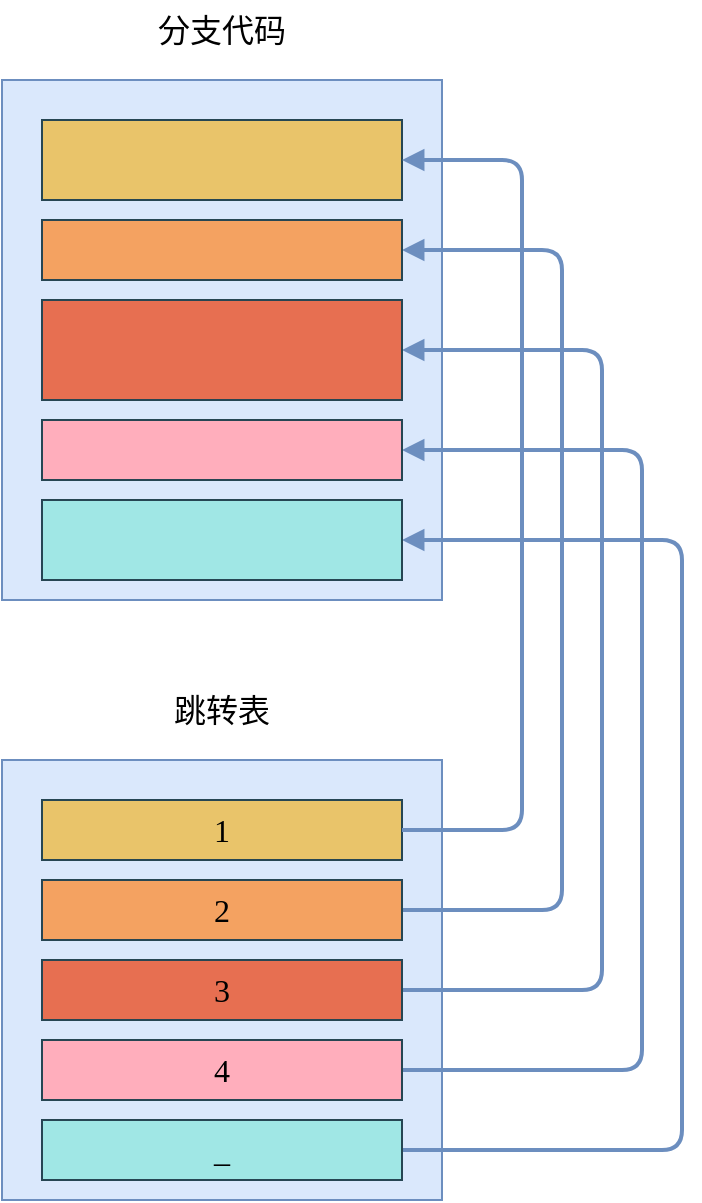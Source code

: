 <mxfile version="24.2.5" type="device">
  <diagram name="Page-1" id="p2-3CebT68L_AA7gfQsw">
    <mxGraphModel dx="1434" dy="835" grid="1" gridSize="10" guides="1" tooltips="1" connect="1" arrows="1" fold="1" page="1" pageScale="1" pageWidth="850" pageHeight="1100" math="0" shadow="0">
      <root>
        <mxCell id="0" />
        <mxCell id="1" parent="0" />
        <mxCell id="uRYXj3FkFpivrwvbwtSx-9" value="" style="rounded=0;whiteSpace=wrap;html=1;shadow=0;strokeColor=#6c8ebf;strokeWidth=1;fontFamily=Ubuntu;fontSize=16;fontStyle=0;fillColor=#dae8fc;" vertex="1" parent="1">
          <mxGeometry x="440" y="60" width="220" height="260" as="geometry" />
        </mxCell>
        <mxCell id="uRYXj3FkFpivrwvbwtSx-1" value="" style="rounded=0;whiteSpace=wrap;html=1;shadow=0;strokeColor=#6c8ebf;strokeWidth=1;fontFamily=Ubuntu;fontSize=16;fontStyle=0;fillColor=#dae8fc;" vertex="1" parent="1">
          <mxGeometry x="440" y="400" width="220" height="220" as="geometry" />
        </mxCell>
        <mxCell id="uRYXj3FkFpivrwvbwtSx-18" style="edgeStyle=orthogonalEdgeStyle;rounded=1;orthogonalLoop=1;jettySize=auto;html=1;entryX=1;entryY=0.5;entryDx=0;entryDy=0;shadow=0;strokeColor=#6c8ebf;strokeWidth=2;fontFamily=Ubuntu;fontSize=14;fontStyle=0;endArrow=block;endFill=1;fillColor=#dae8fc;exitX=1;exitY=0.5;exitDx=0;exitDy=0;" edge="1" parent="1" source="uRYXj3FkFpivrwvbwtSx-2" target="uRYXj3FkFpivrwvbwtSx-11">
          <mxGeometry relative="1" as="geometry">
            <Array as="points">
              <mxPoint x="720" y="475" />
              <mxPoint x="720" y="145" />
            </Array>
          </mxGeometry>
        </mxCell>
        <mxCell id="uRYXj3FkFpivrwvbwtSx-2" value="2" style="rounded=0;whiteSpace=wrap;html=1;shadow=0;strokeColor=#264653;strokeWidth=1;fontFamily=Ubuntu;fontSize=16;fontStyle=0;fillColor=#f4a261;" vertex="1" parent="1">
          <mxGeometry x="460" y="460" width="180" height="30" as="geometry" />
        </mxCell>
        <mxCell id="uRYXj3FkFpivrwvbwtSx-3" value="1" style="rounded=0;whiteSpace=wrap;html=1;shadow=0;strokeColor=#264653;strokeWidth=1;fontFamily=Ubuntu;fontSize=16;fontStyle=0;fillColor=#e9c46a;" vertex="1" parent="1">
          <mxGeometry x="460" y="420" width="180" height="30" as="geometry" />
        </mxCell>
        <mxCell id="uRYXj3FkFpivrwvbwtSx-19" style="edgeStyle=orthogonalEdgeStyle;rounded=1;orthogonalLoop=1;jettySize=auto;html=1;entryX=1;entryY=0.5;entryDx=0;entryDy=0;shadow=0;strokeColor=#6c8ebf;strokeWidth=2;fontFamily=Ubuntu;fontSize=14;fontStyle=0;endArrow=block;endFill=1;fillColor=#dae8fc;exitX=1;exitY=0.5;exitDx=0;exitDy=0;" edge="1" parent="1" source="uRYXj3FkFpivrwvbwtSx-4" target="uRYXj3FkFpivrwvbwtSx-12">
          <mxGeometry relative="1" as="geometry">
            <Array as="points">
              <mxPoint x="740" y="515" />
              <mxPoint x="740" y="195" />
            </Array>
          </mxGeometry>
        </mxCell>
        <mxCell id="uRYXj3FkFpivrwvbwtSx-4" value="3" style="rounded=0;whiteSpace=wrap;html=1;shadow=0;strokeColor=#264653;strokeWidth=1;fontFamily=Ubuntu;fontSize=16;fontStyle=0;fillColor=#e76f51;" vertex="1" parent="1">
          <mxGeometry x="460" y="500" width="180" height="30" as="geometry" />
        </mxCell>
        <mxCell id="uRYXj3FkFpivrwvbwtSx-20" style="edgeStyle=orthogonalEdgeStyle;rounded=1;orthogonalLoop=1;jettySize=auto;html=1;entryX=1;entryY=0.5;entryDx=0;entryDy=0;shadow=0;strokeColor=#6c8ebf;strokeWidth=2;fontFamily=Ubuntu;fontSize=14;fontStyle=0;endArrow=block;endFill=1;fillColor=#dae8fc;exitX=1;exitY=0.5;exitDx=0;exitDy=0;" edge="1" parent="1" source="uRYXj3FkFpivrwvbwtSx-5" target="uRYXj3FkFpivrwvbwtSx-13">
          <mxGeometry relative="1" as="geometry">
            <Array as="points">
              <mxPoint x="760" y="555" />
              <mxPoint x="760" y="245" />
            </Array>
          </mxGeometry>
        </mxCell>
        <mxCell id="uRYXj3FkFpivrwvbwtSx-5" value="4" style="rounded=0;whiteSpace=wrap;html=1;shadow=0;strokeColor=#264653;strokeWidth=1;fontFamily=Ubuntu;fontSize=16;fontStyle=0;fillColor=#FFAEBC;" vertex="1" parent="1">
          <mxGeometry x="460" y="540" width="180" height="30" as="geometry" />
        </mxCell>
        <mxCell id="uRYXj3FkFpivrwvbwtSx-21" style="edgeStyle=orthogonalEdgeStyle;rounded=1;orthogonalLoop=1;jettySize=auto;html=1;entryX=1;entryY=0.5;entryDx=0;entryDy=0;shadow=0;strokeColor=#6c8ebf;strokeWidth=2;fontFamily=Ubuntu;fontSize=14;fontStyle=0;endArrow=block;endFill=1;fillColor=#dae8fc;exitX=1;exitY=0.5;exitDx=0;exitDy=0;" edge="1" parent="1" source="uRYXj3FkFpivrwvbwtSx-6" target="uRYXj3FkFpivrwvbwtSx-14">
          <mxGeometry relative="1" as="geometry">
            <Array as="points">
              <mxPoint x="780" y="595" />
              <mxPoint x="780" y="290" />
            </Array>
          </mxGeometry>
        </mxCell>
        <mxCell id="uRYXj3FkFpivrwvbwtSx-6" value="_" style="rounded=0;whiteSpace=wrap;html=1;shadow=0;strokeColor=#264653;strokeWidth=1;fontFamily=Ubuntu;fontSize=16;fontStyle=0;fillColor=#A0E7E5;" vertex="1" parent="1">
          <mxGeometry x="460" y="580" width="180" height="30" as="geometry" />
        </mxCell>
        <mxCell id="uRYXj3FkFpivrwvbwtSx-7" value="跳转表" style="text;html=1;align=center;verticalAlign=middle;whiteSpace=wrap;rounded=0;fontFamily=Ubuntu;fontSize=16;fontStyle=0;" vertex="1" parent="1">
          <mxGeometry x="495" y="360" width="110" height="30" as="geometry" />
        </mxCell>
        <mxCell id="uRYXj3FkFpivrwvbwtSx-10" value="" style="rounded=0;whiteSpace=wrap;html=1;shadow=0;strokeColor=#264653;strokeWidth=1;fontFamily=Ubuntu;fontSize=16;fontStyle=0;fillColor=#e9c46a;" vertex="1" parent="1">
          <mxGeometry x="460" y="80" width="180" height="40" as="geometry" />
        </mxCell>
        <mxCell id="uRYXj3FkFpivrwvbwtSx-11" value="" style="rounded=0;whiteSpace=wrap;html=1;shadow=0;strokeColor=#264653;strokeWidth=1;fontFamily=Ubuntu;fontSize=16;fontStyle=0;fillColor=#f4a261;" vertex="1" parent="1">
          <mxGeometry x="460" y="130" width="180" height="30" as="geometry" />
        </mxCell>
        <mxCell id="uRYXj3FkFpivrwvbwtSx-12" value="" style="rounded=0;whiteSpace=wrap;html=1;shadow=0;strokeColor=#264653;strokeWidth=1;fontFamily=Ubuntu;fontSize=16;fontStyle=0;fillColor=#e76f51;" vertex="1" parent="1">
          <mxGeometry x="460" y="170" width="180" height="50" as="geometry" />
        </mxCell>
        <mxCell id="uRYXj3FkFpivrwvbwtSx-13" value="" style="rounded=0;whiteSpace=wrap;html=1;shadow=0;strokeColor=#264653;strokeWidth=1;fontFamily=Ubuntu;fontSize=16;fontStyle=0;fillColor=#FFAEBC;" vertex="1" parent="1">
          <mxGeometry x="460" y="230" width="180" height="30" as="geometry" />
        </mxCell>
        <mxCell id="uRYXj3FkFpivrwvbwtSx-14" value="" style="rounded=0;whiteSpace=wrap;html=1;shadow=0;strokeColor=#264653;strokeWidth=1;fontFamily=Ubuntu;fontSize=16;fontStyle=0;fillColor=#A0E7E5;" vertex="1" parent="1">
          <mxGeometry x="460" y="270" width="180" height="40" as="geometry" />
        </mxCell>
        <mxCell id="uRYXj3FkFpivrwvbwtSx-15" value="分支代码" style="text;html=1;align=center;verticalAlign=middle;whiteSpace=wrap;rounded=0;fontFamily=Ubuntu;fontSize=16;fontStyle=0;" vertex="1" parent="1">
          <mxGeometry x="495" y="20" width="110" height="30" as="geometry" />
        </mxCell>
        <mxCell id="uRYXj3FkFpivrwvbwtSx-16" style="edgeStyle=orthogonalEdgeStyle;rounded=1;orthogonalLoop=1;jettySize=auto;html=1;entryX=1;entryY=0.5;entryDx=0;entryDy=0;shadow=0;strokeColor=#6c8ebf;strokeWidth=2;fontFamily=Ubuntu;fontSize=14;fontStyle=0;endArrow=block;endFill=1;fillColor=#dae8fc;exitX=1;exitY=0.5;exitDx=0;exitDy=0;" edge="1" parent="1" source="uRYXj3FkFpivrwvbwtSx-3" target="uRYXj3FkFpivrwvbwtSx-10">
          <mxGeometry relative="1" as="geometry">
            <Array as="points">
              <mxPoint x="700" y="435" />
              <mxPoint x="700" y="100" />
            </Array>
          </mxGeometry>
        </mxCell>
      </root>
    </mxGraphModel>
  </diagram>
</mxfile>
